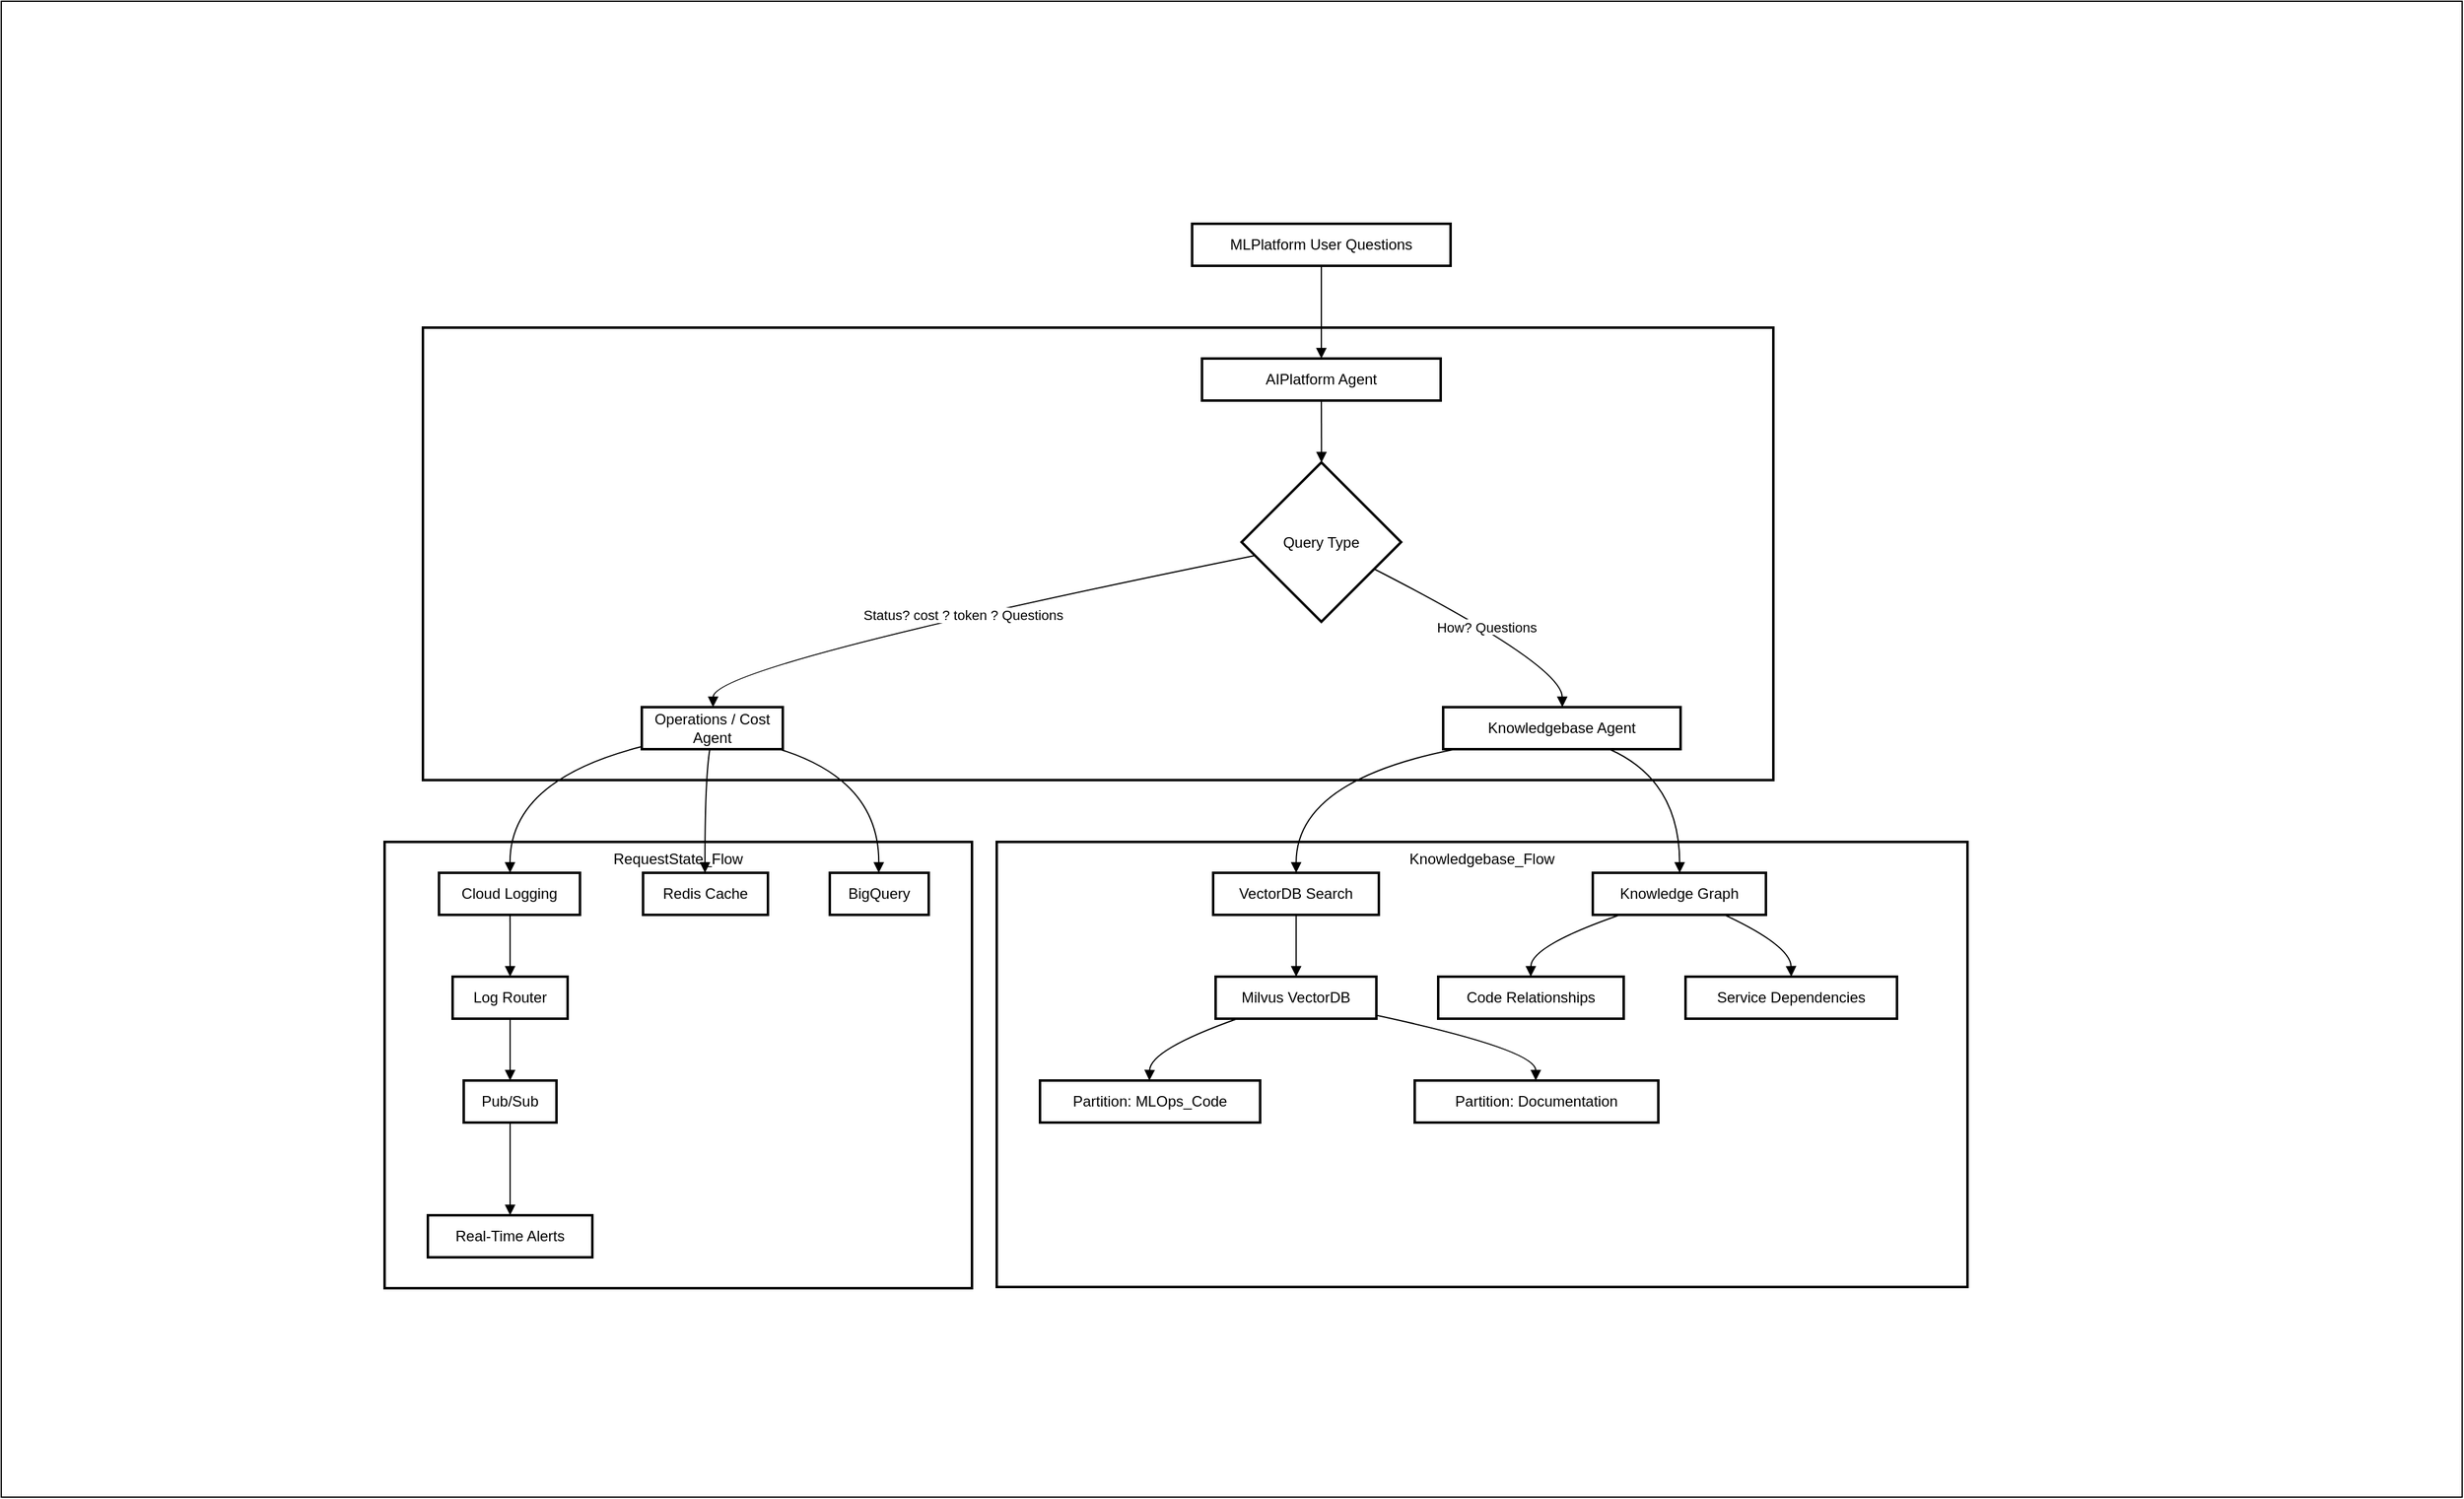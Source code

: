 <mxfile version="21.6.8" type="device">
  <diagram name="Page-1" id="baFfhMriAgWYs-Ue_QEE">
    <mxGraphModel dx="2924" dy="2297" grid="1" gridSize="10" guides="1" tooltips="1" connect="1" arrows="1" fold="1" page="1" pageScale="1" pageWidth="850" pageHeight="1100" math="0" shadow="0">
      <root>
        <mxCell id="0" />
        <mxCell id="1" parent="0" />
        <mxCell id="qeofWkXyxUxeW2VtgWyz-39" value="" style="rounded=0;whiteSpace=wrap;html=1;" vertex="1" parent="1">
          <mxGeometry x="-290" y="-160" width="1990" height="1210" as="geometry" />
        </mxCell>
        <mxCell id="qeofWkXyxUxeW2VtgWyz-1" value="RequestState_Flow" style="whiteSpace=wrap;strokeWidth=2;verticalAlign=top;" vertex="1" parent="1">
          <mxGeometry x="20" y="520" width="475" height="361" as="geometry" />
        </mxCell>
        <mxCell id="qeofWkXyxUxeW2VtgWyz-2" value="Cloud Logging" style="whiteSpace=wrap;strokeWidth=2;" vertex="1" parent="1">
          <mxGeometry x="64" y="545" width="114" height="34" as="geometry" />
        </mxCell>
        <mxCell id="qeofWkXyxUxeW2VtgWyz-3" value="Redis Cache" style="whiteSpace=wrap;strokeWidth=2;" vertex="1" parent="1">
          <mxGeometry x="229" y="545" width="101" height="34" as="geometry" />
        </mxCell>
        <mxCell id="qeofWkXyxUxeW2VtgWyz-4" value="BigQuery" style="whiteSpace=wrap;strokeWidth=2;" vertex="1" parent="1">
          <mxGeometry x="380" y="545" width="80" height="34" as="geometry" />
        </mxCell>
        <mxCell id="qeofWkXyxUxeW2VtgWyz-5" value="Log Router" style="whiteSpace=wrap;strokeWidth=2;" vertex="1" parent="1">
          <mxGeometry x="75" y="629" width="93" height="34" as="geometry" />
        </mxCell>
        <mxCell id="qeofWkXyxUxeW2VtgWyz-6" value="Pub/Sub" style="whiteSpace=wrap;strokeWidth=2;" vertex="1" parent="1">
          <mxGeometry x="84" y="713" width="75" height="34" as="geometry" />
        </mxCell>
        <mxCell id="qeofWkXyxUxeW2VtgWyz-7" value="Real-Time Alerts" style="whiteSpace=wrap;strokeWidth=2;" vertex="1" parent="1">
          <mxGeometry x="55" y="822" width="133" height="34" as="geometry" />
        </mxCell>
        <mxCell id="qeofWkXyxUxeW2VtgWyz-8" value="Knowledgebase_Flow" style="whiteSpace=wrap;strokeWidth=2;verticalAlign=top;" vertex="1" parent="1">
          <mxGeometry x="515" y="520" width="785" height="360" as="geometry" />
        </mxCell>
        <mxCell id="qeofWkXyxUxeW2VtgWyz-9" value="VectorDB Search" style="whiteSpace=wrap;strokeWidth=2;" vertex="1" parent="1">
          <mxGeometry x="690" y="545" width="134" height="34" as="geometry" />
        </mxCell>
        <mxCell id="qeofWkXyxUxeW2VtgWyz-10" value="Knowledge Graph" style="whiteSpace=wrap;strokeWidth=2;" vertex="1" parent="1">
          <mxGeometry x="997" y="545" width="140" height="34" as="geometry" />
        </mxCell>
        <mxCell id="qeofWkXyxUxeW2VtgWyz-11" value="Milvus VectorDB" style="whiteSpace=wrap;strokeWidth=2;" vertex="1" parent="1">
          <mxGeometry x="692" y="629" width="130" height="34" as="geometry" />
        </mxCell>
        <mxCell id="qeofWkXyxUxeW2VtgWyz-12" value="Partition: MLOps_Code" style="whiteSpace=wrap;strokeWidth=2;" vertex="1" parent="1">
          <mxGeometry x="550" y="713" width="178" height="34" as="geometry" />
        </mxCell>
        <mxCell id="qeofWkXyxUxeW2VtgWyz-13" value="Partition: Documentation" style="whiteSpace=wrap;strokeWidth=2;" vertex="1" parent="1">
          <mxGeometry x="853" y="713" width="197" height="34" as="geometry" />
        </mxCell>
        <mxCell id="qeofWkXyxUxeW2VtgWyz-14" value="Code Relationships" style="whiteSpace=wrap;strokeWidth=2;" vertex="1" parent="1">
          <mxGeometry x="872" y="629" width="150" height="34" as="geometry" />
        </mxCell>
        <mxCell id="qeofWkXyxUxeW2VtgWyz-15" value="Service Dependencies" style="whiteSpace=wrap;strokeWidth=2;" vertex="1" parent="1">
          <mxGeometry x="1072" y="629" width="171" height="34" as="geometry" />
        </mxCell>
        <mxCell id="qeofWkXyxUxeW2VtgWyz-16" value="" style="whiteSpace=wrap;strokeWidth=2;verticalAlign=top;" vertex="1" parent="1">
          <mxGeometry x="51" y="104" width="1092" height="366" as="geometry" />
        </mxCell>
        <mxCell id="qeofWkXyxUxeW2VtgWyz-17" value="Query Type" style="rhombus;strokeWidth=2;whiteSpace=wrap;" vertex="1" parent="1">
          <mxGeometry x="713" y="213" width="129" height="129" as="geometry" />
        </mxCell>
        <mxCell id="qeofWkXyxUxeW2VtgWyz-18" value="AIPlatform Agent" style="whiteSpace=wrap;strokeWidth=2;" vertex="1" parent="1">
          <mxGeometry x="681" y="129" width="193" height="34" as="geometry" />
        </mxCell>
        <mxCell id="qeofWkXyxUxeW2VtgWyz-19" value="Knowledgebase Agent" style="whiteSpace=wrap;strokeWidth=2;" vertex="1" parent="1">
          <mxGeometry x="876" y="411" width="192" height="34" as="geometry" />
        </mxCell>
        <mxCell id="qeofWkXyxUxeW2VtgWyz-20" value="Operations / Cost Agent" style="whiteSpace=wrap;strokeWidth=2;" vertex="1" parent="1">
          <mxGeometry x="228" y="411" width="114" height="34" as="geometry" />
        </mxCell>
        <mxCell id="qeofWkXyxUxeW2VtgWyz-21" value="MLPlatform User Questions" style="whiteSpace=wrap;strokeWidth=2;" vertex="1" parent="1">
          <mxGeometry x="673" y="20" width="209" height="34" as="geometry" />
        </mxCell>
        <mxCell id="qeofWkXyxUxeW2VtgWyz-22" value="" style="curved=1;startArrow=none;endArrow=block;exitX=0.5;exitY=1;entryX=0.5;entryY=0;rounded=0;" edge="1" parent="1" source="qeofWkXyxUxeW2VtgWyz-21" target="qeofWkXyxUxeW2VtgWyz-18">
          <mxGeometry relative="1" as="geometry">
            <Array as="points" />
          </mxGeometry>
        </mxCell>
        <mxCell id="qeofWkXyxUxeW2VtgWyz-23" value="" style="curved=1;startArrow=none;endArrow=block;exitX=0.5;exitY=1;entryX=0.501;entryY=0;rounded=0;" edge="1" parent="1" source="qeofWkXyxUxeW2VtgWyz-18" target="qeofWkXyxUxeW2VtgWyz-17">
          <mxGeometry relative="1" as="geometry">
            <Array as="points" />
          </mxGeometry>
        </mxCell>
        <mxCell id="qeofWkXyxUxeW2VtgWyz-24" value="How? Questions" style="curved=1;startArrow=none;endArrow=block;exitX=1.001;exitY=0.755;entryX=0.502;entryY=0.005;rounded=0;" edge="1" parent="1" source="qeofWkXyxUxeW2VtgWyz-17" target="qeofWkXyxUxeW2VtgWyz-19">
          <mxGeometry relative="1" as="geometry">
            <Array as="points">
              <mxPoint x="972" y="377" />
            </Array>
          </mxGeometry>
        </mxCell>
        <mxCell id="qeofWkXyxUxeW2VtgWyz-25" value="Status? cost ? token ? Questions" style="curved=1;startArrow=none;endArrow=block;exitX=0;exitY=0.601;entryX=0.505;entryY=0.005;rounded=0;" edge="1" parent="1" source="qeofWkXyxUxeW2VtgWyz-17" target="qeofWkXyxUxeW2VtgWyz-20">
          <mxGeometry relative="1" as="geometry">
            <Array as="points">
              <mxPoint x="286" y="377" />
            </Array>
          </mxGeometry>
        </mxCell>
        <mxCell id="qeofWkXyxUxeW2VtgWyz-26" value="" style="curved=1;startArrow=none;endArrow=block;exitX=0.048;exitY=1.005;entryX=0.501;entryY=0.005;rounded=0;" edge="1" parent="1" source="qeofWkXyxUxeW2VtgWyz-19" target="qeofWkXyxUxeW2VtgWyz-9">
          <mxGeometry relative="1" as="geometry">
            <Array as="points">
              <mxPoint x="757" y="470" />
            </Array>
          </mxGeometry>
        </mxCell>
        <mxCell id="qeofWkXyxUxeW2VtgWyz-27" value="" style="curved=1;startArrow=none;endArrow=block;exitX=0.702;exitY=1.005;entryX=0.502;entryY=0.005;rounded=0;" edge="1" parent="1" source="qeofWkXyxUxeW2VtgWyz-19" target="qeofWkXyxUxeW2VtgWyz-10">
          <mxGeometry relative="1" as="geometry">
            <Array as="points">
              <mxPoint x="1067" y="470" />
            </Array>
          </mxGeometry>
        </mxCell>
        <mxCell id="qeofWkXyxUxeW2VtgWyz-28" value="" style="curved=1;startArrow=none;endArrow=block;exitX=0.501;exitY=1.005;entryX=0.501;entryY=0.005;rounded=0;" edge="1" parent="1" source="qeofWkXyxUxeW2VtgWyz-9" target="qeofWkXyxUxeW2VtgWyz-11">
          <mxGeometry relative="1" as="geometry">
            <Array as="points" />
          </mxGeometry>
        </mxCell>
        <mxCell id="qeofWkXyxUxeW2VtgWyz-29" value="" style="curved=1;startArrow=none;endArrow=block;exitX=0.132;exitY=1.005;entryX=0.497;entryY=0.005;rounded=0;" edge="1" parent="1" source="qeofWkXyxUxeW2VtgWyz-11" target="qeofWkXyxUxeW2VtgWyz-12">
          <mxGeometry relative="1" as="geometry">
            <Array as="points">
              <mxPoint x="639" y="688" />
            </Array>
          </mxGeometry>
        </mxCell>
        <mxCell id="qeofWkXyxUxeW2VtgWyz-30" value="" style="curved=1;startArrow=none;endArrow=block;exitX=0.999;exitY=0.918;entryX=0.497;entryY=0.005;rounded=0;" edge="1" parent="1" source="qeofWkXyxUxeW2VtgWyz-11" target="qeofWkXyxUxeW2VtgWyz-13">
          <mxGeometry relative="1" as="geometry">
            <Array as="points">
              <mxPoint x="951" y="688" />
            </Array>
          </mxGeometry>
        </mxCell>
        <mxCell id="qeofWkXyxUxeW2VtgWyz-31" value="" style="curved=1;startArrow=none;endArrow=block;exitX=0.154;exitY=1.005;entryX=0.499;entryY=0.005;rounded=0;" edge="1" parent="1" source="qeofWkXyxUxeW2VtgWyz-10" target="qeofWkXyxUxeW2VtgWyz-14">
          <mxGeometry relative="1" as="geometry">
            <Array as="points">
              <mxPoint x="947" y="604" />
            </Array>
          </mxGeometry>
        </mxCell>
        <mxCell id="qeofWkXyxUxeW2VtgWyz-32" value="" style="curved=1;startArrow=none;endArrow=block;exitX=0.763;exitY=1.005;entryX=0.5;entryY=0.005;rounded=0;" edge="1" parent="1" source="qeofWkXyxUxeW2VtgWyz-10" target="qeofWkXyxUxeW2VtgWyz-15">
          <mxGeometry relative="1" as="geometry">
            <Array as="points">
              <mxPoint x="1157" y="604" />
            </Array>
          </mxGeometry>
        </mxCell>
        <mxCell id="qeofWkXyxUxeW2VtgWyz-33" value="" style="curved=1;startArrow=none;endArrow=block;exitX=0.004;exitY=0.935;entryX=0.504;entryY=0.005;rounded=0;" edge="1" parent="1" source="qeofWkXyxUxeW2VtgWyz-20" target="qeofWkXyxUxeW2VtgWyz-2">
          <mxGeometry relative="1" as="geometry">
            <Array as="points">
              <mxPoint x="121" y="470" />
            </Array>
          </mxGeometry>
        </mxCell>
        <mxCell id="qeofWkXyxUxeW2VtgWyz-34" value="" style="curved=1;startArrow=none;endArrow=block;exitX=0.482;exitY=1.005;entryX=0.496;entryY=0.005;rounded=0;" edge="1" parent="1" source="qeofWkXyxUxeW2VtgWyz-20" target="qeofWkXyxUxeW2VtgWyz-3">
          <mxGeometry relative="1" as="geometry">
            <Array as="points">
              <mxPoint x="279" y="470" />
            </Array>
          </mxGeometry>
        </mxCell>
        <mxCell id="qeofWkXyxUxeW2VtgWyz-35" value="" style="curved=1;startArrow=none;endArrow=block;exitX=0.981;exitY=1.005;entryX=0.495;entryY=0.005;rounded=0;" edge="1" parent="1" source="qeofWkXyxUxeW2VtgWyz-20" target="qeofWkXyxUxeW2VtgWyz-4">
          <mxGeometry relative="1" as="geometry">
            <Array as="points">
              <mxPoint x="420" y="470" />
            </Array>
          </mxGeometry>
        </mxCell>
        <mxCell id="qeofWkXyxUxeW2VtgWyz-36" value="" style="curved=1;startArrow=none;endArrow=block;exitX=0.504;exitY=1.005;entryX=0.5;entryY=0.005;rounded=0;" edge="1" parent="1" source="qeofWkXyxUxeW2VtgWyz-2" target="qeofWkXyxUxeW2VtgWyz-5">
          <mxGeometry relative="1" as="geometry">
            <Array as="points" />
          </mxGeometry>
        </mxCell>
        <mxCell id="qeofWkXyxUxeW2VtgWyz-37" value="" style="curved=1;startArrow=none;endArrow=block;exitX=0.5;exitY=1.005;entryX=0.5;entryY=0.005;rounded=0;" edge="1" parent="1" source="qeofWkXyxUxeW2VtgWyz-5" target="qeofWkXyxUxeW2VtgWyz-6">
          <mxGeometry relative="1" as="geometry">
            <Array as="points" />
          </mxGeometry>
        </mxCell>
        <mxCell id="qeofWkXyxUxeW2VtgWyz-38" value="" style="curved=1;startArrow=none;endArrow=block;exitX=0.5;exitY=1.005;entryX=0.5;entryY=0.005;rounded=0;" edge="1" parent="1" source="qeofWkXyxUxeW2VtgWyz-6" target="qeofWkXyxUxeW2VtgWyz-7">
          <mxGeometry relative="1" as="geometry">
            <Array as="points" />
          </mxGeometry>
        </mxCell>
      </root>
    </mxGraphModel>
  </diagram>
</mxfile>
